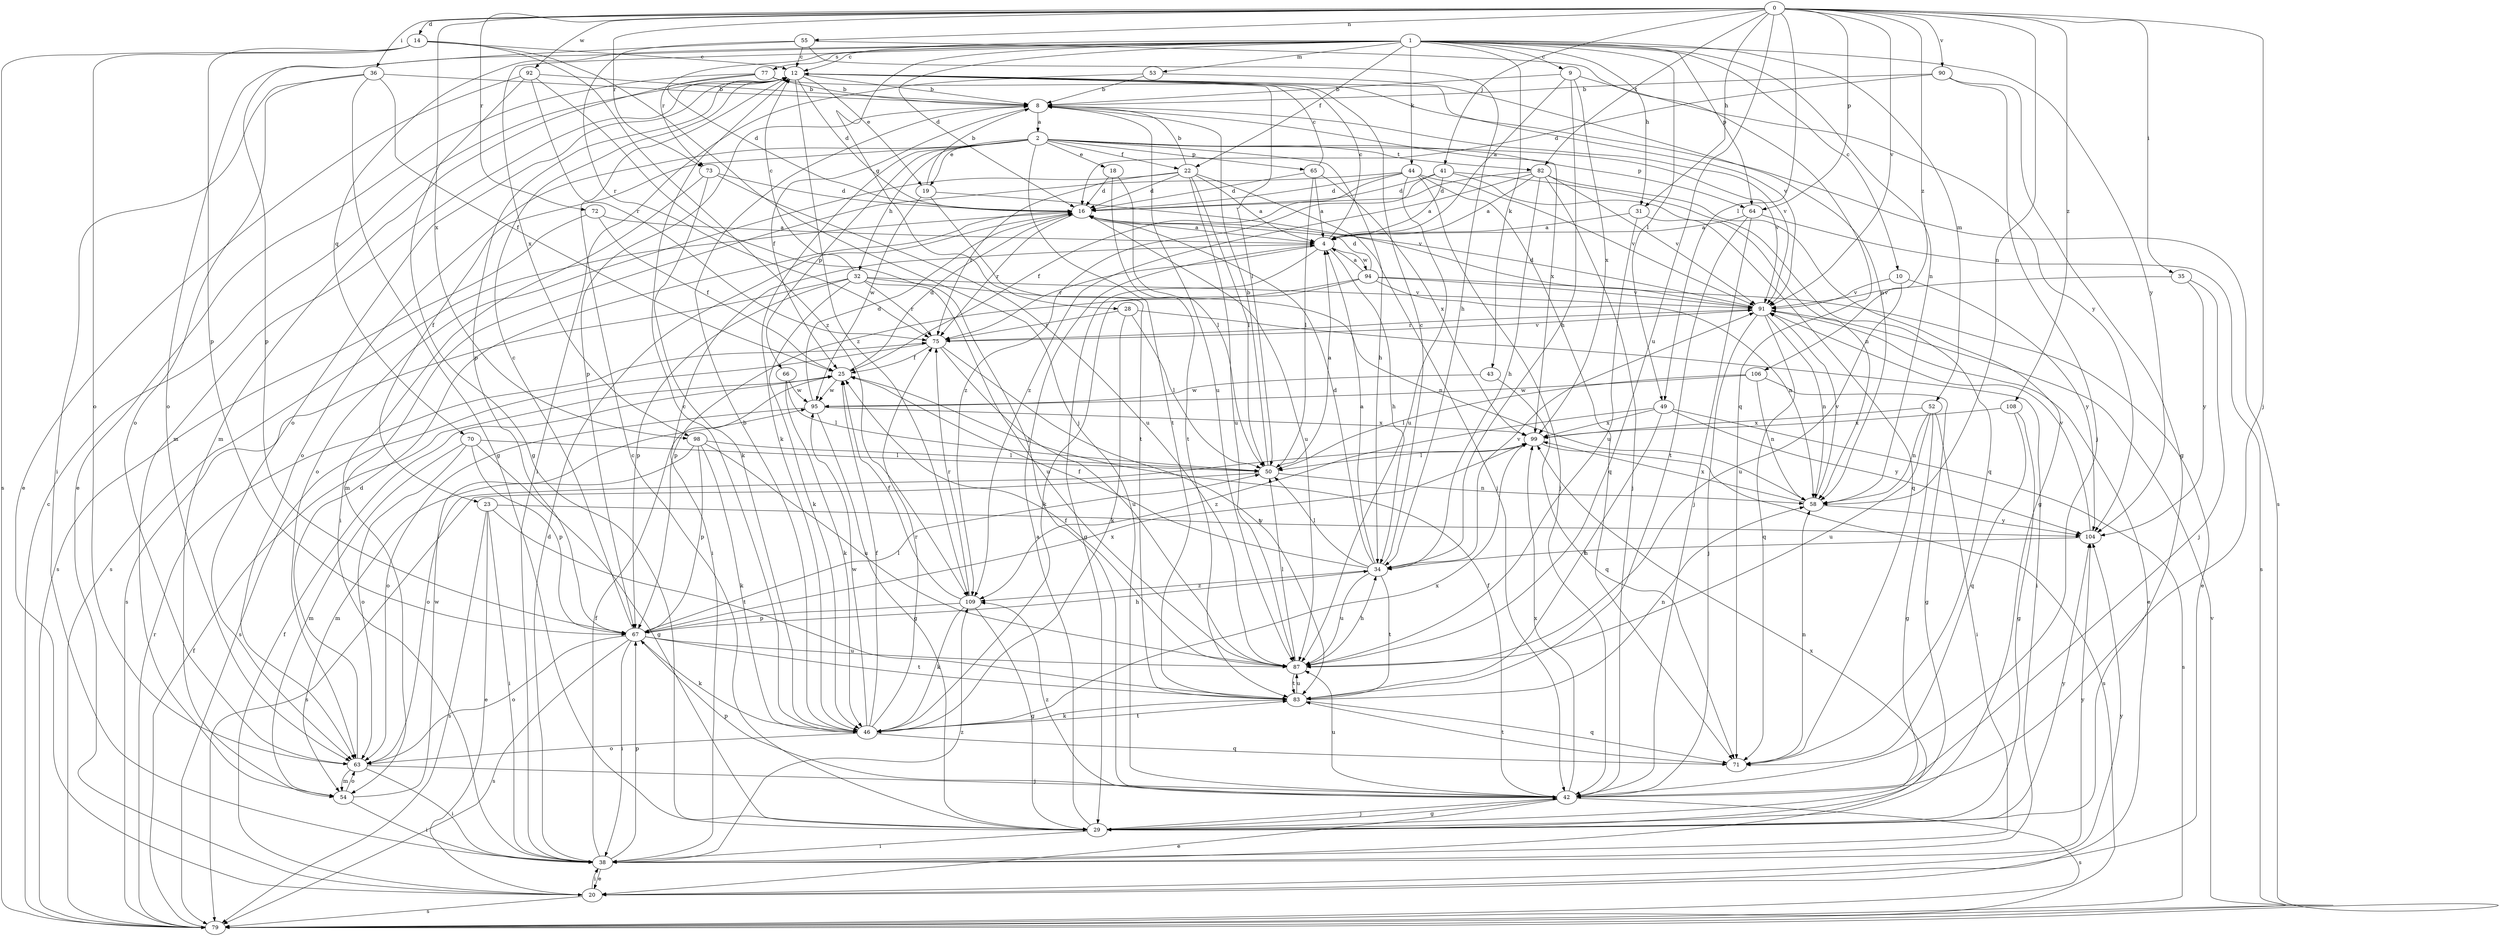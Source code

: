 strict digraph  {
0;
1;
2;
4;
8;
9;
10;
12;
14;
16;
18;
19;
20;
22;
23;
25;
28;
29;
31;
32;
34;
35;
36;
38;
41;
42;
43;
44;
46;
49;
50;
52;
53;
54;
55;
58;
63;
64;
65;
66;
67;
70;
71;
72;
73;
75;
77;
79;
82;
83;
87;
90;
91;
92;
94;
95;
98;
99;
104;
106;
108;
109;
0 -> 14  [label=d];
0 -> 31  [label=h];
0 -> 35  [label=i];
0 -> 36  [label=i];
0 -> 41  [label=j];
0 -> 42  [label=j];
0 -> 49  [label=l];
0 -> 55  [label=n];
0 -> 58  [label=n];
0 -> 64  [label=p];
0 -> 72  [label=r];
0 -> 73  [label=r];
0 -> 82  [label=t];
0 -> 87  [label=u];
0 -> 90  [label=v];
0 -> 91  [label=v];
0 -> 92  [label=w];
0 -> 98  [label=x];
0 -> 106  [label=z];
0 -> 108  [label=z];
1 -> 9  [label=c];
1 -> 10  [label=c];
1 -> 12  [label=c];
1 -> 16  [label=d];
1 -> 22  [label=f];
1 -> 28  [label=g];
1 -> 31  [label=h];
1 -> 43  [label=k];
1 -> 44  [label=k];
1 -> 49  [label=l];
1 -> 52  [label=m];
1 -> 53  [label=m];
1 -> 58  [label=n];
1 -> 63  [label=o];
1 -> 64  [label=p];
1 -> 70  [label=q];
1 -> 73  [label=r];
1 -> 77  [label=s];
1 -> 98  [label=x];
1 -> 104  [label=y];
2 -> 18  [label=e];
2 -> 19  [label=e];
2 -> 22  [label=f];
2 -> 23  [label=f];
2 -> 32  [label=h];
2 -> 34  [label=h];
2 -> 46  [label=k];
2 -> 63  [label=o];
2 -> 64  [label=p];
2 -> 65  [label=p];
2 -> 66  [label=p];
2 -> 82  [label=t];
2 -> 83  [label=t];
2 -> 91  [label=v];
4 -> 12  [label=c];
4 -> 29  [label=g];
4 -> 34  [label=h];
4 -> 38  [label=i];
4 -> 75  [label=r];
4 -> 94  [label=w];
8 -> 2  [label=a];
8 -> 25  [label=f];
8 -> 67  [label=p];
8 -> 87  [label=u];
8 -> 91  [label=v];
8 -> 99  [label=x];
9 -> 4  [label=a];
9 -> 8  [label=b];
9 -> 34  [label=h];
9 -> 99  [label=x];
9 -> 104  [label=y];
10 -> 87  [label=u];
10 -> 91  [label=v];
10 -> 104  [label=y];
12 -> 8  [label=b];
12 -> 16  [label=d];
12 -> 19  [label=e];
12 -> 50  [label=l];
12 -> 54  [label=m];
12 -> 63  [label=o];
12 -> 67  [label=p];
12 -> 91  [label=v];
12 -> 109  [label=z];
14 -> 12  [label=c];
14 -> 42  [label=j];
14 -> 63  [label=o];
14 -> 67  [label=p];
14 -> 79  [label=s];
14 -> 109  [label=z];
16 -> 4  [label=a];
16 -> 75  [label=r];
16 -> 79  [label=s];
16 -> 87  [label=u];
18 -> 16  [label=d];
18 -> 50  [label=l];
18 -> 83  [label=t];
19 -> 8  [label=b];
19 -> 83  [label=t];
19 -> 91  [label=v];
19 -> 95  [label=w];
20 -> 25  [label=f];
20 -> 38  [label=i];
20 -> 79  [label=s];
20 -> 104  [label=y];
22 -> 4  [label=a];
22 -> 8  [label=b];
22 -> 16  [label=d];
22 -> 42  [label=j];
22 -> 50  [label=l];
22 -> 63  [label=o];
22 -> 75  [label=r];
22 -> 87  [label=u];
23 -> 20  [label=e];
23 -> 38  [label=i];
23 -> 79  [label=s];
23 -> 83  [label=t];
23 -> 104  [label=y];
25 -> 16  [label=d];
25 -> 95  [label=w];
28 -> 38  [label=i];
28 -> 46  [label=k];
28 -> 50  [label=l];
28 -> 75  [label=r];
29 -> 4  [label=a];
29 -> 12  [label=c];
29 -> 38  [label=i];
29 -> 42  [label=j];
29 -> 104  [label=y];
31 -> 4  [label=a];
31 -> 71  [label=q];
31 -> 87  [label=u];
32 -> 12  [label=c];
32 -> 46  [label=k];
32 -> 58  [label=n];
32 -> 67  [label=p];
32 -> 75  [label=r];
32 -> 79  [label=s];
32 -> 87  [label=u];
32 -> 91  [label=v];
34 -> 4  [label=a];
34 -> 12  [label=c];
34 -> 16  [label=d];
34 -> 25  [label=f];
34 -> 50  [label=l];
34 -> 83  [label=t];
34 -> 87  [label=u];
34 -> 91  [label=v];
34 -> 109  [label=z];
35 -> 42  [label=j];
35 -> 91  [label=v];
35 -> 104  [label=y];
36 -> 8  [label=b];
36 -> 25  [label=f];
36 -> 29  [label=g];
36 -> 38  [label=i];
36 -> 63  [label=o];
38 -> 16  [label=d];
38 -> 20  [label=e];
38 -> 25  [label=f];
38 -> 67  [label=p];
38 -> 99  [label=x];
38 -> 104  [label=y];
38 -> 109  [label=z];
41 -> 4  [label=a];
41 -> 16  [label=d];
41 -> 58  [label=n];
41 -> 71  [label=q];
41 -> 109  [label=z];
42 -> 20  [label=e];
42 -> 25  [label=f];
42 -> 29  [label=g];
42 -> 67  [label=p];
42 -> 79  [label=s];
42 -> 87  [label=u];
42 -> 99  [label=x];
42 -> 109  [label=z];
43 -> 71  [label=q];
43 -> 95  [label=w];
44 -> 16  [label=d];
44 -> 25  [label=f];
44 -> 42  [label=j];
44 -> 54  [label=m];
44 -> 71  [label=q];
44 -> 87  [label=u];
44 -> 91  [label=v];
46 -> 8  [label=b];
46 -> 12  [label=c];
46 -> 25  [label=f];
46 -> 63  [label=o];
46 -> 71  [label=q];
46 -> 75  [label=r];
46 -> 83  [label=t];
46 -> 95  [label=w];
46 -> 99  [label=x];
49 -> 79  [label=s];
49 -> 83  [label=t];
49 -> 99  [label=x];
49 -> 104  [label=y];
49 -> 109  [label=z];
50 -> 4  [label=a];
50 -> 8  [label=b];
50 -> 58  [label=n];
50 -> 79  [label=s];
52 -> 29  [label=g];
52 -> 38  [label=i];
52 -> 58  [label=n];
52 -> 87  [label=u];
52 -> 99  [label=x];
53 -> 8  [label=b];
53 -> 38  [label=i];
53 -> 58  [label=n];
54 -> 38  [label=i];
54 -> 63  [label=o];
54 -> 95  [label=w];
55 -> 12  [label=c];
55 -> 34  [label=h];
55 -> 67  [label=p];
55 -> 71  [label=q];
55 -> 75  [label=r];
58 -> 91  [label=v];
58 -> 99  [label=x];
58 -> 104  [label=y];
63 -> 16  [label=d];
63 -> 38  [label=i];
63 -> 42  [label=j];
63 -> 54  [label=m];
64 -> 4  [label=a];
64 -> 42  [label=j];
64 -> 79  [label=s];
64 -> 83  [label=t];
65 -> 4  [label=a];
65 -> 12  [label=c];
65 -> 16  [label=d];
65 -> 50  [label=l];
65 -> 99  [label=x];
66 -> 46  [label=k];
66 -> 50  [label=l];
66 -> 95  [label=w];
67 -> 12  [label=c];
67 -> 34  [label=h];
67 -> 38  [label=i];
67 -> 46  [label=k];
67 -> 50  [label=l];
67 -> 63  [label=o];
67 -> 79  [label=s];
67 -> 83  [label=t];
67 -> 87  [label=u];
67 -> 99  [label=x];
70 -> 29  [label=g];
70 -> 50  [label=l];
70 -> 54  [label=m];
70 -> 63  [label=o];
70 -> 67  [label=p];
71 -> 58  [label=n];
71 -> 83  [label=t];
72 -> 4  [label=a];
72 -> 25  [label=f];
72 -> 79  [label=s];
73 -> 16  [label=d];
73 -> 38  [label=i];
73 -> 46  [label=k];
73 -> 87  [label=u];
75 -> 25  [label=f];
75 -> 79  [label=s];
75 -> 83  [label=t];
75 -> 87  [label=u];
75 -> 91  [label=v];
77 -> 8  [label=b];
77 -> 16  [label=d];
77 -> 20  [label=e];
77 -> 54  [label=m];
77 -> 79  [label=s];
79 -> 12  [label=c];
79 -> 25  [label=f];
79 -> 75  [label=r];
79 -> 91  [label=v];
82 -> 4  [label=a];
82 -> 16  [label=d];
82 -> 29  [label=g];
82 -> 34  [label=h];
82 -> 42  [label=j];
82 -> 91  [label=v];
82 -> 109  [label=z];
83 -> 46  [label=k];
83 -> 58  [label=n];
83 -> 71  [label=q];
83 -> 87  [label=u];
87 -> 25  [label=f];
87 -> 34  [label=h];
87 -> 50  [label=l];
87 -> 83  [label=t];
90 -> 8  [label=b];
90 -> 16  [label=d];
90 -> 29  [label=g];
90 -> 42  [label=j];
91 -> 16  [label=d];
91 -> 20  [label=e];
91 -> 42  [label=j];
91 -> 58  [label=n];
91 -> 71  [label=q];
91 -> 75  [label=r];
92 -> 8  [label=b];
92 -> 20  [label=e];
92 -> 29  [label=g];
92 -> 42  [label=j];
92 -> 75  [label=r];
94 -> 4  [label=a];
94 -> 16  [label=d];
94 -> 20  [label=e];
94 -> 46  [label=k];
94 -> 58  [label=n];
94 -> 67  [label=p];
94 -> 91  [label=v];
95 -> 16  [label=d];
95 -> 29  [label=g];
95 -> 63  [label=o];
95 -> 99  [label=x];
98 -> 46  [label=k];
98 -> 50  [label=l];
98 -> 54  [label=m];
98 -> 67  [label=p];
98 -> 87  [label=u];
99 -> 50  [label=l];
99 -> 63  [label=o];
99 -> 79  [label=s];
104 -> 34  [label=h];
104 -> 91  [label=v];
106 -> 29  [label=g];
106 -> 50  [label=l];
106 -> 58  [label=n];
106 -> 95  [label=w];
108 -> 29  [label=g];
108 -> 71  [label=q];
108 -> 99  [label=x];
109 -> 25  [label=f];
109 -> 29  [label=g];
109 -> 46  [label=k];
109 -> 67  [label=p];
109 -> 75  [label=r];
}
